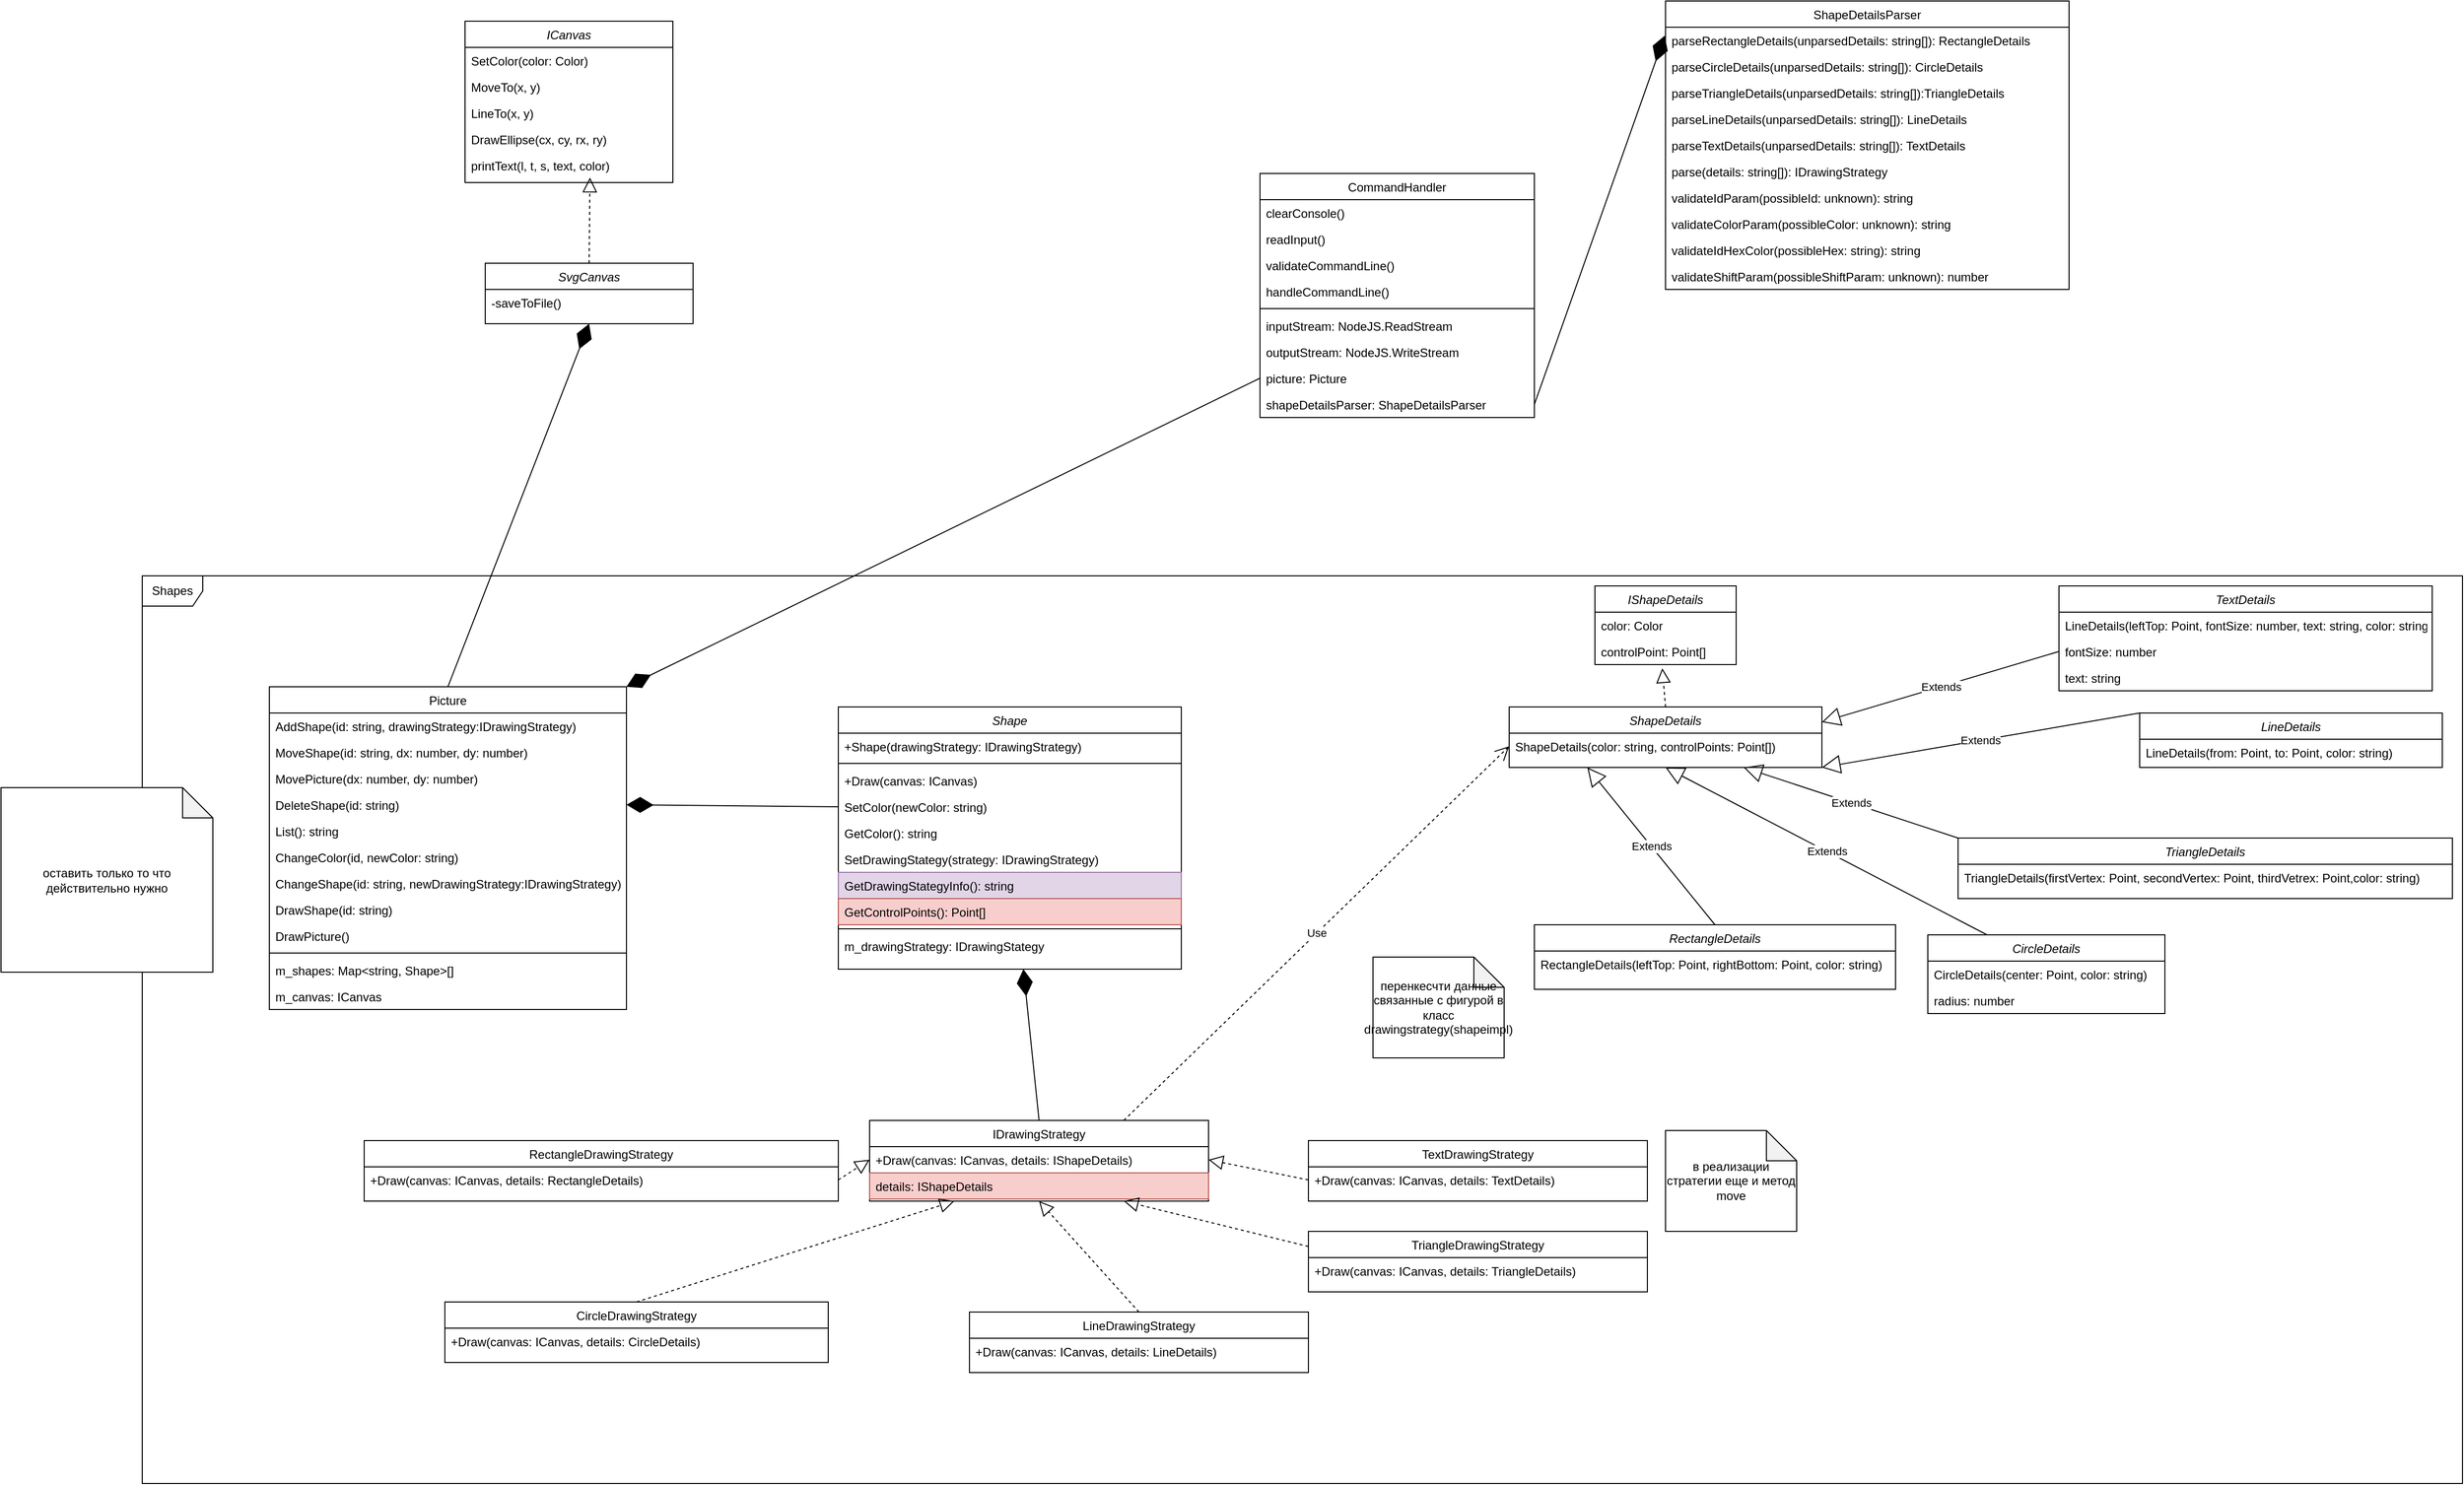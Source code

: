 <mxfile version="21.7.4" type="device">
  <diagram id="C5RBs43oDa-KdzZeNtuy" name="Page-1">
    <mxGraphModel dx="3434" dy="2462" grid="1" gridSize="10" guides="1" tooltips="1" connect="1" arrows="1" fold="1" page="1" pageScale="1" pageWidth="827" pageHeight="1169" math="0" shadow="0">
      <root>
        <mxCell id="WIyWlLk6GJQsqaUBKTNV-0" />
        <mxCell id="WIyWlLk6GJQsqaUBKTNV-1" parent="WIyWlLk6GJQsqaUBKTNV-0" />
        <mxCell id="77DUnfo4g9bUscwPN3Pd-4" value="CommandHandler" style="swimlane;fontStyle=0;align=center;verticalAlign=top;childLayout=stackLayout;horizontal=1;startSize=26;horizontalStack=0;resizeParent=1;resizeLast=0;collapsible=1;marginBottom=0;rounded=0;shadow=0;strokeWidth=1;" parent="WIyWlLk6GJQsqaUBKTNV-1" vertex="1">
          <mxGeometry x="1148" y="-249" width="272" height="242" as="geometry">
            <mxRectangle x="550" y="140" width="160" height="26" as="alternateBounds" />
          </mxGeometry>
        </mxCell>
        <mxCell id="9dJ_KLwtIfu3bxge5ECD-34" value="clearConsole()" style="text;align=left;verticalAlign=top;spacingLeft=4;spacingRight=4;overflow=hidden;rotatable=0;points=[[0,0.5],[1,0.5]];portConstraint=eastwest;" parent="77DUnfo4g9bUscwPN3Pd-4" vertex="1">
          <mxGeometry y="26" width="272" height="26" as="geometry" />
        </mxCell>
        <mxCell id="77DUnfo4g9bUscwPN3Pd-178" value="readInput()" style="text;align=left;verticalAlign=top;spacingLeft=4;spacingRight=4;overflow=hidden;rotatable=0;points=[[0,0.5],[1,0.5]];portConstraint=eastwest;" parent="77DUnfo4g9bUscwPN3Pd-4" vertex="1">
          <mxGeometry y="52" width="272" height="26" as="geometry" />
        </mxCell>
        <mxCell id="9dJ_KLwtIfu3bxge5ECD-35" value="validateCommandLine()" style="text;align=left;verticalAlign=top;spacingLeft=4;spacingRight=4;overflow=hidden;rotatable=0;points=[[0,0.5],[1,0.5]];portConstraint=eastwest;" parent="77DUnfo4g9bUscwPN3Pd-4" vertex="1">
          <mxGeometry y="78" width="272" height="26" as="geometry" />
        </mxCell>
        <mxCell id="9dJ_KLwtIfu3bxge5ECD-36" value="handleCommandLine()" style="text;align=left;verticalAlign=top;spacingLeft=4;spacingRight=4;overflow=hidden;rotatable=0;points=[[0,0.5],[1,0.5]];portConstraint=eastwest;" parent="77DUnfo4g9bUscwPN3Pd-4" vertex="1">
          <mxGeometry y="104" width="272" height="26" as="geometry" />
        </mxCell>
        <mxCell id="77DUnfo4g9bUscwPN3Pd-10" value="" style="line;html=1;strokeWidth=1;align=left;verticalAlign=middle;spacingTop=-1;spacingLeft=3;spacingRight=3;rotatable=0;labelPosition=right;points=[];portConstraint=eastwest;" parent="77DUnfo4g9bUscwPN3Pd-4" vertex="1">
          <mxGeometry y="130" width="272" height="8" as="geometry" />
        </mxCell>
        <mxCell id="77DUnfo4g9bUscwPN3Pd-5" value="inputStream: NodeJS.ReadStream" style="text;align=left;verticalAlign=top;spacingLeft=4;spacingRight=4;overflow=hidden;rotatable=0;points=[[0,0.5],[1,0.5]];portConstraint=eastwest;" parent="77DUnfo4g9bUscwPN3Pd-4" vertex="1">
          <mxGeometry y="138" width="272" height="26" as="geometry" />
        </mxCell>
        <mxCell id="9dJ_KLwtIfu3bxge5ECD-33" value="outputStream: NodeJS.WriteStream" style="text;align=left;verticalAlign=top;spacingLeft=4;spacingRight=4;overflow=hidden;rotatable=0;points=[[0,0.5],[1,0.5]];portConstraint=eastwest;" parent="77DUnfo4g9bUscwPN3Pd-4" vertex="1">
          <mxGeometry y="164" width="272" height="26" as="geometry" />
        </mxCell>
        <mxCell id="9dJ_KLwtIfu3bxge5ECD-32" value="picture: Picture" style="text;align=left;verticalAlign=top;spacingLeft=4;spacingRight=4;overflow=hidden;rotatable=0;points=[[0,0.5],[1,0.5]];portConstraint=eastwest;" parent="77DUnfo4g9bUscwPN3Pd-4" vertex="1">
          <mxGeometry y="190" width="272" height="26" as="geometry" />
        </mxCell>
        <mxCell id="77DUnfo4g9bUscwPN3Pd-169" value="shapeDetailsParser: ShapeDetailsParser" style="text;align=left;verticalAlign=top;spacingLeft=4;spacingRight=4;overflow=hidden;rotatable=0;points=[[0,0.5],[1,0.5]];portConstraint=eastwest;" parent="77DUnfo4g9bUscwPN3Pd-4" vertex="1">
          <mxGeometry y="216" width="272" height="26" as="geometry" />
        </mxCell>
        <mxCell id="77DUnfo4g9bUscwPN3Pd-20" value="Shape" style="swimlane;fontStyle=2;align=center;verticalAlign=top;childLayout=stackLayout;horizontal=1;startSize=26;horizontalStack=0;resizeParent=1;resizeLast=0;collapsible=1;marginBottom=0;rounded=0;shadow=0;strokeWidth=1;" parent="WIyWlLk6GJQsqaUBKTNV-1" vertex="1">
          <mxGeometry x="730" y="280" width="340" height="260" as="geometry">
            <mxRectangle x="230" y="140" width="160" height="26" as="alternateBounds" />
          </mxGeometry>
        </mxCell>
        <mxCell id="77DUnfo4g9bUscwPN3Pd-65" value="+Shape(drawingStrategy: IDrawingStrategy)" style="text;align=left;verticalAlign=top;spacingLeft=4;spacingRight=4;overflow=hidden;rotatable=0;points=[[0,0.5],[1,0.5]];portConstraint=eastwest;rounded=0;shadow=0;html=0;" parent="77DUnfo4g9bUscwPN3Pd-20" vertex="1">
          <mxGeometry y="26" width="340" height="26" as="geometry" />
        </mxCell>
        <mxCell id="77DUnfo4g9bUscwPN3Pd-66" value="" style="line;strokeWidth=1;fillColor=none;align=left;verticalAlign=middle;spacingTop=-1;spacingLeft=3;spacingRight=3;rotatable=0;labelPosition=right;points=[];portConstraint=eastwest;strokeColor=inherit;" parent="77DUnfo4g9bUscwPN3Pd-20" vertex="1">
          <mxGeometry y="52" width="340" height="8" as="geometry" />
        </mxCell>
        <mxCell id="77DUnfo4g9bUscwPN3Pd-63" value="+Draw(canvas: ICanvas)" style="text;align=left;verticalAlign=top;spacingLeft=4;spacingRight=4;overflow=hidden;rotatable=0;points=[[0,0.5],[1,0.5]];portConstraint=eastwest;rounded=0;shadow=0;html=0;" parent="77DUnfo4g9bUscwPN3Pd-20" vertex="1">
          <mxGeometry y="60" width="340" height="26" as="geometry" />
        </mxCell>
        <mxCell id="77DUnfo4g9bUscwPN3Pd-61" value="SetColor(newColor: string)" style="text;align=left;verticalAlign=top;spacingLeft=4;spacingRight=4;overflow=hidden;rotatable=0;points=[[0,0.5],[1,0.5]];portConstraint=eastwest;rounded=0;shadow=0;html=0;" parent="77DUnfo4g9bUscwPN3Pd-20" vertex="1">
          <mxGeometry y="86" width="340" height="26" as="geometry" />
        </mxCell>
        <mxCell id="77DUnfo4g9bUscwPN3Pd-62" value="GetColor(): string" style="text;align=left;verticalAlign=top;spacingLeft=4;spacingRight=4;overflow=hidden;rotatable=0;points=[[0,0.5],[1,0.5]];portConstraint=eastwest;rounded=0;shadow=0;html=0;" parent="77DUnfo4g9bUscwPN3Pd-20" vertex="1">
          <mxGeometry y="112" width="340" height="26" as="geometry" />
        </mxCell>
        <mxCell id="77DUnfo4g9bUscwPN3Pd-69" value="SetDrawingStategy(strategy: IDrawingStrategy)" style="text;align=left;verticalAlign=top;spacingLeft=4;spacingRight=4;overflow=hidden;rotatable=0;points=[[0,0.5],[1,0.5]];portConstraint=eastwest;rounded=0;shadow=0;html=0;" parent="77DUnfo4g9bUscwPN3Pd-20" vertex="1">
          <mxGeometry y="138" width="340" height="26" as="geometry" />
        </mxCell>
        <mxCell id="9dJ_KLwtIfu3bxge5ECD-18" value="GetDrawingStategyInfo(): string" style="text;align=left;verticalAlign=top;spacingLeft=4;spacingRight=4;overflow=hidden;rotatable=0;points=[[0,0.5],[1,0.5]];portConstraint=eastwest;rounded=0;shadow=0;html=0;fillColor=#e1d5e7;strokeColor=#9673a6;" parent="77DUnfo4g9bUscwPN3Pd-20" vertex="1">
          <mxGeometry y="164" width="340" height="26" as="geometry" />
        </mxCell>
        <mxCell id="9dJ_KLwtIfu3bxge5ECD-19" value="GetControlPoints(): Point[]" style="text;align=left;verticalAlign=top;spacingLeft=4;spacingRight=4;overflow=hidden;rotatable=0;points=[[0,0.5],[1,0.5]];portConstraint=eastwest;rounded=0;shadow=0;html=0;fillColor=#f8cecc;strokeColor=#b85450;" parent="77DUnfo4g9bUscwPN3Pd-20" vertex="1">
          <mxGeometry y="190" width="340" height="26" as="geometry" />
        </mxCell>
        <mxCell id="77DUnfo4g9bUscwPN3Pd-23" value="" style="line;html=1;strokeWidth=1;align=left;verticalAlign=middle;spacingTop=-1;spacingLeft=3;spacingRight=3;rotatable=0;labelPosition=right;points=[];portConstraint=eastwest;" parent="77DUnfo4g9bUscwPN3Pd-20" vertex="1">
          <mxGeometry y="216" width="340" height="8" as="geometry" />
        </mxCell>
        <mxCell id="77DUnfo4g9bUscwPN3Pd-25" value="m_drawingStrategy: IDrawingStategy" style="text;align=left;verticalAlign=top;spacingLeft=4;spacingRight=4;overflow=hidden;rotatable=0;points=[[0,0.5],[1,0.5]];portConstraint=eastwest;" parent="77DUnfo4g9bUscwPN3Pd-20" vertex="1">
          <mxGeometry y="224" width="340" height="26" as="geometry" />
        </mxCell>
        <mxCell id="77DUnfo4g9bUscwPN3Pd-26" value="IDrawingStrategy" style="swimlane;fontStyle=0;align=center;verticalAlign=top;childLayout=stackLayout;horizontal=1;startSize=26;horizontalStack=0;resizeParent=1;resizeLast=0;collapsible=1;marginBottom=0;rounded=0;shadow=0;strokeWidth=1;" parent="WIyWlLk6GJQsqaUBKTNV-1" vertex="1">
          <mxGeometry x="761" y="690" width="336" height="80" as="geometry">
            <mxRectangle x="550" y="140" width="160" height="26" as="alternateBounds" />
          </mxGeometry>
        </mxCell>
        <mxCell id="77DUnfo4g9bUscwPN3Pd-27" value="+Draw(canvas: ICanvas, details: IShapeDetails)" style="text;align=left;verticalAlign=top;spacingLeft=4;spacingRight=4;overflow=hidden;rotatable=0;points=[[0,0.5],[1,0.5]];portConstraint=eastwest;" parent="77DUnfo4g9bUscwPN3Pd-26" vertex="1">
          <mxGeometry y="26" width="336" height="26" as="geometry" />
        </mxCell>
        <mxCell id="77DUnfo4g9bUscwPN3Pd-166" value="details: IShapeDetails" style="text;align=left;verticalAlign=top;spacingLeft=4;spacingRight=4;overflow=hidden;rotatable=0;points=[[0,0.5],[1,0.5]];portConstraint=eastwest;fillColor=#f8cecc;strokeColor=#b85450;" parent="77DUnfo4g9bUscwPN3Pd-26" vertex="1">
          <mxGeometry y="52" width="336" height="26" as="geometry" />
        </mxCell>
        <mxCell id="77DUnfo4g9bUscwPN3Pd-35" value="" style="endArrow=diamondThin;endFill=1;endSize=24;html=1;rounded=0;exitX=0;exitY=0.5;exitDx=0;exitDy=0;entryX=1;entryY=0.5;entryDx=0;entryDy=0;" parent="WIyWlLk6GJQsqaUBKTNV-1" source="77DUnfo4g9bUscwPN3Pd-61" target="77DUnfo4g9bUscwPN3Pd-53" edge="1">
          <mxGeometry width="160" relative="1" as="geometry">
            <mxPoint x="316" y="647" as="sourcePoint" />
            <mxPoint x="410" y="380" as="targetPoint" />
          </mxGeometry>
        </mxCell>
        <mxCell id="77DUnfo4g9bUscwPN3Pd-36" value="Shapes" style="shape=umlFrame;whiteSpace=wrap;html=1;pointerEvents=0;" parent="WIyWlLk6GJQsqaUBKTNV-1" vertex="1">
          <mxGeometry x="40" y="150" width="2300" height="900" as="geometry" />
        </mxCell>
        <mxCell id="77DUnfo4g9bUscwPN3Pd-37" value="ICanvas&#xa;" style="swimlane;fontStyle=2;align=center;verticalAlign=top;childLayout=stackLayout;horizontal=1;startSize=26;horizontalStack=0;resizeParent=1;resizeLast=0;collapsible=1;marginBottom=0;rounded=0;shadow=0;strokeWidth=1;" parent="WIyWlLk6GJQsqaUBKTNV-1" vertex="1">
          <mxGeometry x="360" y="-400" width="206" height="160" as="geometry">
            <mxRectangle x="230" y="140" width="160" height="26" as="alternateBounds" />
          </mxGeometry>
        </mxCell>
        <mxCell id="77DUnfo4g9bUscwPN3Pd-38" value="SetColor(color: Color)" style="text;align=left;verticalAlign=top;spacingLeft=4;spacingRight=4;overflow=hidden;rotatable=0;points=[[0,0.5],[1,0.5]];portConstraint=eastwest;" parent="77DUnfo4g9bUscwPN3Pd-37" vertex="1">
          <mxGeometry y="26" width="206" height="26" as="geometry" />
        </mxCell>
        <mxCell id="77DUnfo4g9bUscwPN3Pd-39" value="MoveTo(x, y)" style="text;align=left;verticalAlign=top;spacingLeft=4;spacingRight=4;overflow=hidden;rotatable=0;points=[[0,0.5],[1,0.5]];portConstraint=eastwest;rounded=0;shadow=0;html=0;" parent="77DUnfo4g9bUscwPN3Pd-37" vertex="1">
          <mxGeometry y="52" width="206" height="26" as="geometry" />
        </mxCell>
        <mxCell id="77DUnfo4g9bUscwPN3Pd-42" value="LineTo(x, y)" style="text;align=left;verticalAlign=top;spacingLeft=4;spacingRight=4;overflow=hidden;rotatable=0;points=[[0,0.5],[1,0.5]];portConstraint=eastwest;rounded=0;shadow=0;html=0;" parent="77DUnfo4g9bUscwPN3Pd-37" vertex="1">
          <mxGeometry y="78" width="206" height="26" as="geometry" />
        </mxCell>
        <mxCell id="77DUnfo4g9bUscwPN3Pd-43" value="DrawEllipse(cx, cy, rx, ry)" style="text;align=left;verticalAlign=top;spacingLeft=4;spacingRight=4;overflow=hidden;rotatable=0;points=[[0,0.5],[1,0.5]];portConstraint=eastwest;rounded=0;shadow=0;html=0;" parent="77DUnfo4g9bUscwPN3Pd-37" vertex="1">
          <mxGeometry y="104" width="206" height="26" as="geometry" />
        </mxCell>
        <mxCell id="77DUnfo4g9bUscwPN3Pd-44" value="printText(l, t, s, text, color)" style="text;align=left;verticalAlign=top;spacingLeft=4;spacingRight=4;overflow=hidden;rotatable=0;points=[[0,0.5],[1,0.5]];portConstraint=eastwest;rounded=0;shadow=0;html=0;" parent="77DUnfo4g9bUscwPN3Pd-37" vertex="1">
          <mxGeometry y="130" width="206" height="26" as="geometry" />
        </mxCell>
        <mxCell id="77DUnfo4g9bUscwPN3Pd-50" value="Picture" style="swimlane;fontStyle=0;align=center;verticalAlign=top;childLayout=stackLayout;horizontal=1;startSize=26;horizontalStack=0;resizeParent=1;resizeLast=0;collapsible=1;marginBottom=0;rounded=0;shadow=0;strokeWidth=1;" parent="WIyWlLk6GJQsqaUBKTNV-1" vertex="1">
          <mxGeometry x="166" y="260" width="354" height="320" as="geometry">
            <mxRectangle x="550" y="140" width="160" height="26" as="alternateBounds" />
          </mxGeometry>
        </mxCell>
        <mxCell id="77DUnfo4g9bUscwPN3Pd-52" value="AddShape(id: string, drawingStrategy:IDrawingStrategy)" style="text;align=left;verticalAlign=top;spacingLeft=4;spacingRight=4;overflow=hidden;rotatable=0;points=[[0,0.5],[1,0.5]];portConstraint=eastwest;rounded=0;shadow=0;html=0;" parent="77DUnfo4g9bUscwPN3Pd-50" vertex="1">
          <mxGeometry y="26" width="354" height="26" as="geometry" />
        </mxCell>
        <mxCell id="77DUnfo4g9bUscwPN3Pd-93" value="MoveShape(id: string, dx: number, dy: number)" style="text;align=left;verticalAlign=top;spacingLeft=4;spacingRight=4;overflow=hidden;rotatable=0;points=[[0,0.5],[1,0.5]];portConstraint=eastwest;rounded=0;shadow=0;html=0;" parent="77DUnfo4g9bUscwPN3Pd-50" vertex="1">
          <mxGeometry y="52" width="354" height="26" as="geometry" />
        </mxCell>
        <mxCell id="77DUnfo4g9bUscwPN3Pd-94" value="MovePicture(dx: number, dy: number)" style="text;align=left;verticalAlign=top;spacingLeft=4;spacingRight=4;overflow=hidden;rotatable=0;points=[[0,0.5],[1,0.5]];portConstraint=eastwest;rounded=0;shadow=0;html=0;" parent="77DUnfo4g9bUscwPN3Pd-50" vertex="1">
          <mxGeometry y="78" width="354" height="26" as="geometry" />
        </mxCell>
        <mxCell id="77DUnfo4g9bUscwPN3Pd-53" value="DeleteShape(id: string)" style="text;align=left;verticalAlign=top;spacingLeft=4;spacingRight=4;overflow=hidden;rotatable=0;points=[[0,0.5],[1,0.5]];portConstraint=eastwest;rounded=0;shadow=0;html=0;" parent="77DUnfo4g9bUscwPN3Pd-50" vertex="1">
          <mxGeometry y="104" width="354" height="26" as="geometry" />
        </mxCell>
        <mxCell id="77DUnfo4g9bUscwPN3Pd-97" value="List(): string" style="text;align=left;verticalAlign=top;spacingLeft=4;spacingRight=4;overflow=hidden;rotatable=0;points=[[0,0.5],[1,0.5]];portConstraint=eastwest;rounded=0;shadow=0;html=0;" parent="77DUnfo4g9bUscwPN3Pd-50" vertex="1">
          <mxGeometry y="130" width="354" height="26" as="geometry" />
        </mxCell>
        <mxCell id="77DUnfo4g9bUscwPN3Pd-95" value="ChangeColor(id, newColor: string)" style="text;align=left;verticalAlign=top;spacingLeft=4;spacingRight=4;overflow=hidden;rotatable=0;points=[[0,0.5],[1,0.5]];portConstraint=eastwest;rounded=0;shadow=0;html=0;" parent="77DUnfo4g9bUscwPN3Pd-50" vertex="1">
          <mxGeometry y="156" width="354" height="26" as="geometry" />
        </mxCell>
        <mxCell id="77DUnfo4g9bUscwPN3Pd-55" value="ChangeShape(id: string, newDrawingStrategy:IDrawingStrategy)" style="text;align=left;verticalAlign=top;spacingLeft=4;spacingRight=4;overflow=hidden;rotatable=0;points=[[0,0.5],[1,0.5]];portConstraint=eastwest;rounded=0;shadow=0;html=0;" parent="77DUnfo4g9bUscwPN3Pd-50" vertex="1">
          <mxGeometry y="182" width="354" height="26" as="geometry" />
        </mxCell>
        <mxCell id="77DUnfo4g9bUscwPN3Pd-96" value="DrawShape(id: string)" style="text;align=left;verticalAlign=top;spacingLeft=4;spacingRight=4;overflow=hidden;rotatable=0;points=[[0,0.5],[1,0.5]];portConstraint=eastwest;rounded=0;shadow=0;html=0;" parent="77DUnfo4g9bUscwPN3Pd-50" vertex="1">
          <mxGeometry y="208" width="354" height="26" as="geometry" />
        </mxCell>
        <mxCell id="77DUnfo4g9bUscwPN3Pd-98" value="DrawPicture()" style="text;align=left;verticalAlign=top;spacingLeft=4;spacingRight=4;overflow=hidden;rotatable=0;points=[[0,0.5],[1,0.5]];portConstraint=eastwest;rounded=0;shadow=0;html=0;" parent="77DUnfo4g9bUscwPN3Pd-50" vertex="1">
          <mxGeometry y="234" width="354" height="26" as="geometry" />
        </mxCell>
        <mxCell id="77DUnfo4g9bUscwPN3Pd-56" value="" style="line;html=1;strokeWidth=1;align=left;verticalAlign=middle;spacingTop=-1;spacingLeft=3;spacingRight=3;rotatable=0;labelPosition=right;points=[];portConstraint=eastwest;" parent="77DUnfo4g9bUscwPN3Pd-50" vertex="1">
          <mxGeometry y="260" width="354" height="8" as="geometry" />
        </mxCell>
        <mxCell id="77DUnfo4g9bUscwPN3Pd-51" value="m_shapes: Map&lt;string, Shape&gt;[]" style="text;align=left;verticalAlign=top;spacingLeft=4;spacingRight=4;overflow=hidden;rotatable=0;points=[[0,0.5],[1,0.5]];portConstraint=eastwest;" parent="77DUnfo4g9bUscwPN3Pd-50" vertex="1">
          <mxGeometry y="268" width="354" height="26" as="geometry" />
        </mxCell>
        <mxCell id="77DUnfo4g9bUscwPN3Pd-57" value="m_canvas: ICanvas" style="text;align=left;verticalAlign=top;spacingLeft=4;spacingRight=4;overflow=hidden;rotatable=0;points=[[0,0.5],[1,0.5]];portConstraint=eastwest;" parent="77DUnfo4g9bUscwPN3Pd-50" vertex="1">
          <mxGeometry y="294" width="354" height="26" as="geometry" />
        </mxCell>
        <mxCell id="77DUnfo4g9bUscwPN3Pd-70" value="RectangleDrawingStrategy" style="swimlane;fontStyle=0;align=center;verticalAlign=top;childLayout=stackLayout;horizontal=1;startSize=26;horizontalStack=0;resizeParent=1;resizeLast=0;collapsible=1;marginBottom=0;rounded=0;shadow=0;strokeWidth=1;" parent="WIyWlLk6GJQsqaUBKTNV-1" vertex="1">
          <mxGeometry x="260" y="710" width="470" height="60" as="geometry">
            <mxRectangle x="550" y="140" width="160" height="26" as="alternateBounds" />
          </mxGeometry>
        </mxCell>
        <mxCell id="77DUnfo4g9bUscwPN3Pd-71" value="+Draw(canvas: ICanvas, details: RectangleDetails)" style="text;align=left;verticalAlign=top;spacingLeft=4;spacingRight=4;overflow=hidden;rotatable=0;points=[[0,0.5],[1,0.5]];portConstraint=eastwest;" parent="77DUnfo4g9bUscwPN3Pd-70" vertex="1">
          <mxGeometry y="26" width="470" height="26" as="geometry" />
        </mxCell>
        <mxCell id="77DUnfo4g9bUscwPN3Pd-72" value="TriangleDrawingStrategy" style="swimlane;fontStyle=0;align=center;verticalAlign=top;childLayout=stackLayout;horizontal=1;startSize=26;horizontalStack=0;resizeParent=1;resizeLast=0;collapsible=1;marginBottom=0;rounded=0;shadow=0;strokeWidth=1;" parent="WIyWlLk6GJQsqaUBKTNV-1" vertex="1">
          <mxGeometry x="1196" y="800" width="336" height="60" as="geometry">
            <mxRectangle x="550" y="140" width="160" height="26" as="alternateBounds" />
          </mxGeometry>
        </mxCell>
        <mxCell id="77DUnfo4g9bUscwPN3Pd-73" value="+Draw(canvas: ICanvas, details: TriangleDetails)" style="text;align=left;verticalAlign=top;spacingLeft=4;spacingRight=4;overflow=hidden;rotatable=0;points=[[0,0.5],[1,0.5]];portConstraint=eastwest;" parent="77DUnfo4g9bUscwPN3Pd-72" vertex="1">
          <mxGeometry y="26" width="336" height="26" as="geometry" />
        </mxCell>
        <mxCell id="77DUnfo4g9bUscwPN3Pd-74" value="CircleDrawingStrategy" style="swimlane;fontStyle=0;align=center;verticalAlign=top;childLayout=stackLayout;horizontal=1;startSize=26;horizontalStack=0;resizeParent=1;resizeLast=0;collapsible=1;marginBottom=0;rounded=0;shadow=0;strokeWidth=1;" parent="WIyWlLk6GJQsqaUBKTNV-1" vertex="1">
          <mxGeometry x="340" y="870" width="380" height="60" as="geometry">
            <mxRectangle x="550" y="140" width="160" height="26" as="alternateBounds" />
          </mxGeometry>
        </mxCell>
        <mxCell id="77DUnfo4g9bUscwPN3Pd-75" value="+Draw(canvas: ICanvas, details: CircleDetails)" style="text;align=left;verticalAlign=top;spacingLeft=4;spacingRight=4;overflow=hidden;rotatable=0;points=[[0,0.5],[1,0.5]];portConstraint=eastwest;" parent="77DUnfo4g9bUscwPN3Pd-74" vertex="1">
          <mxGeometry y="26" width="380" height="26" as="geometry" />
        </mxCell>
        <mxCell id="77DUnfo4g9bUscwPN3Pd-76" value="LineDrawingStrategy" style="swimlane;fontStyle=0;align=center;verticalAlign=top;childLayout=stackLayout;horizontal=1;startSize=26;horizontalStack=0;resizeParent=1;resizeLast=0;collapsible=1;marginBottom=0;rounded=0;shadow=0;strokeWidth=1;" parent="WIyWlLk6GJQsqaUBKTNV-1" vertex="1">
          <mxGeometry x="860" y="880" width="336" height="60" as="geometry">
            <mxRectangle x="550" y="140" width="160" height="26" as="alternateBounds" />
          </mxGeometry>
        </mxCell>
        <mxCell id="77DUnfo4g9bUscwPN3Pd-77" value="+Draw(canvas: ICanvas, details: LineDetails)" style="text;align=left;verticalAlign=top;spacingLeft=4;spacingRight=4;overflow=hidden;rotatable=0;points=[[0,0.5],[1,0.5]];portConstraint=eastwest;" parent="77DUnfo4g9bUscwPN3Pd-76" vertex="1">
          <mxGeometry y="26" width="336" height="26" as="geometry" />
        </mxCell>
        <mxCell id="77DUnfo4g9bUscwPN3Pd-78" value="TextDrawingStrategy" style="swimlane;fontStyle=0;align=center;verticalAlign=top;childLayout=stackLayout;horizontal=1;startSize=26;horizontalStack=0;resizeParent=1;resizeLast=0;collapsible=1;marginBottom=0;rounded=0;shadow=0;strokeWidth=1;" parent="WIyWlLk6GJQsqaUBKTNV-1" vertex="1">
          <mxGeometry x="1196" y="710" width="336" height="60" as="geometry">
            <mxRectangle x="550" y="140" width="160" height="26" as="alternateBounds" />
          </mxGeometry>
        </mxCell>
        <mxCell id="77DUnfo4g9bUscwPN3Pd-79" value="+Draw(canvas: ICanvas, details: TextDetails)" style="text;align=left;verticalAlign=top;spacingLeft=4;spacingRight=4;overflow=hidden;rotatable=0;points=[[0,0.5],[1,0.5]];portConstraint=eastwest;" parent="77DUnfo4g9bUscwPN3Pd-78" vertex="1">
          <mxGeometry y="26" width="336" height="26" as="geometry" />
        </mxCell>
        <mxCell id="77DUnfo4g9bUscwPN3Pd-81" value="" style="endArrow=block;dashed=1;endFill=0;endSize=12;html=1;rounded=0;exitX=1;exitY=0.5;exitDx=0;exitDy=0;entryX=0;entryY=0.5;entryDx=0;entryDy=0;" parent="WIyWlLk6GJQsqaUBKTNV-1" source="77DUnfo4g9bUscwPN3Pd-71" target="77DUnfo4g9bUscwPN3Pd-27" edge="1">
          <mxGeometry width="160" relative="1" as="geometry">
            <mxPoint x="801" y="660" as="sourcePoint" />
            <mxPoint x="961" y="660" as="targetPoint" />
          </mxGeometry>
        </mxCell>
        <mxCell id="77DUnfo4g9bUscwPN3Pd-84" value="" style="endArrow=block;dashed=1;endFill=0;endSize=12;html=1;rounded=0;exitX=0.5;exitY=0;exitDx=0;exitDy=0;entryX=0.25;entryY=1;entryDx=0;entryDy=0;" parent="WIyWlLk6GJQsqaUBKTNV-1" source="77DUnfo4g9bUscwPN3Pd-74" target="77DUnfo4g9bUscwPN3Pd-26" edge="1">
          <mxGeometry width="160" relative="1" as="geometry">
            <mxPoint x="761" y="890" as="sourcePoint" />
            <mxPoint x="921" y="890" as="targetPoint" />
          </mxGeometry>
        </mxCell>
        <mxCell id="77DUnfo4g9bUscwPN3Pd-85" value="" style="endArrow=block;dashed=1;endFill=0;endSize=12;html=1;rounded=0;exitX=0.5;exitY=0;exitDx=0;exitDy=0;entryX=0.5;entryY=1;entryDx=0;entryDy=0;" parent="WIyWlLk6GJQsqaUBKTNV-1" source="77DUnfo4g9bUscwPN3Pd-76" target="77DUnfo4g9bUscwPN3Pd-26" edge="1">
          <mxGeometry width="160" relative="1" as="geometry">
            <mxPoint x="881" y="855" as="sourcePoint" />
            <mxPoint x="1097" y="790" as="targetPoint" />
          </mxGeometry>
        </mxCell>
        <mxCell id="77DUnfo4g9bUscwPN3Pd-86" value="" style="endArrow=block;dashed=1;endFill=0;endSize=12;html=1;rounded=0;exitX=0;exitY=0.25;exitDx=0;exitDy=0;entryX=0.75;entryY=1;entryDx=0;entryDy=0;" parent="WIyWlLk6GJQsqaUBKTNV-1" source="77DUnfo4g9bUscwPN3Pd-72" target="77DUnfo4g9bUscwPN3Pd-26" edge="1">
          <mxGeometry width="160" relative="1" as="geometry">
            <mxPoint x="1019" y="910" as="sourcePoint" />
            <mxPoint x="939" y="790" as="targetPoint" />
          </mxGeometry>
        </mxCell>
        <mxCell id="77DUnfo4g9bUscwPN3Pd-87" value="" style="endArrow=block;dashed=1;endFill=0;endSize=12;html=1;rounded=0;exitX=0;exitY=0.5;exitDx=0;exitDy=0;entryX=1;entryY=0.5;entryDx=0;entryDy=0;" parent="WIyWlLk6GJQsqaUBKTNV-1" source="77DUnfo4g9bUscwPN3Pd-79" target="77DUnfo4g9bUscwPN3Pd-27" edge="1">
          <mxGeometry width="160" relative="1" as="geometry">
            <mxPoint x="1307" y="840" as="sourcePoint" />
            <mxPoint x="1023" y="790" as="targetPoint" />
          </mxGeometry>
        </mxCell>
        <mxCell id="77DUnfo4g9bUscwPN3Pd-112" value="" style="endArrow=diamondThin;endFill=1;endSize=24;html=1;rounded=0;exitX=0.5;exitY=0;exitDx=0;exitDy=0;entryX=0.5;entryY=1;entryDx=0;entryDy=0;" parent="WIyWlLk6GJQsqaUBKTNV-1" source="77DUnfo4g9bUscwPN3Pd-50" target="FIrnd4QuEluiaEs7mWFy-2" edge="1">
          <mxGeometry width="160" relative="1" as="geometry">
            <mxPoint x="1560" y="219" as="sourcePoint" />
            <mxPoint x="346.766" y="32.86" as="targetPoint" />
          </mxGeometry>
        </mxCell>
        <mxCell id="77DUnfo4g9bUscwPN3Pd-114" value="" style="endArrow=diamondThin;endFill=1;endSize=24;html=1;rounded=0;exitX=0.5;exitY=0;exitDx=0;exitDy=0;" parent="WIyWlLk6GJQsqaUBKTNV-1" source="77DUnfo4g9bUscwPN3Pd-26" edge="1" target="77DUnfo4g9bUscwPN3Pd-20">
          <mxGeometry width="160" relative="1" as="geometry">
            <mxPoint x="750" y="590" as="sourcePoint" />
            <mxPoint x="929.02" y="558.99" as="targetPoint" />
          </mxGeometry>
        </mxCell>
        <mxCell id="77DUnfo4g9bUscwPN3Pd-121" value="RectangleDetails" style="swimlane;fontStyle=2;align=center;verticalAlign=top;childLayout=stackLayout;horizontal=1;startSize=26;horizontalStack=0;resizeParent=1;resizeLast=0;collapsible=1;marginBottom=0;rounded=0;shadow=0;strokeWidth=1;" parent="WIyWlLk6GJQsqaUBKTNV-1" vertex="1">
          <mxGeometry x="1420" y="496" width="358" height="64" as="geometry">
            <mxRectangle x="230" y="140" width="160" height="26" as="alternateBounds" />
          </mxGeometry>
        </mxCell>
        <mxCell id="77DUnfo4g9bUscwPN3Pd-130" value="RectangleDetails(leftTop: Point, rightBottom: Point, color: string)" style="text;align=left;verticalAlign=top;spacingLeft=4;spacingRight=4;overflow=hidden;rotatable=0;points=[[0,0.5],[1,0.5]];portConstraint=eastwest;" parent="77DUnfo4g9bUscwPN3Pd-121" vertex="1">
          <mxGeometry y="26" width="358" height="26" as="geometry" />
        </mxCell>
        <mxCell id="77DUnfo4g9bUscwPN3Pd-133" value="CircleDetails" style="swimlane;fontStyle=2;align=center;verticalAlign=top;childLayout=stackLayout;horizontal=1;startSize=26;horizontalStack=0;resizeParent=1;resizeLast=0;collapsible=1;marginBottom=0;rounded=0;shadow=0;strokeWidth=1;" parent="WIyWlLk6GJQsqaUBKTNV-1" vertex="1">
          <mxGeometry x="1810" y="506" width="235" height="78" as="geometry">
            <mxRectangle x="230" y="140" width="160" height="26" as="alternateBounds" />
          </mxGeometry>
        </mxCell>
        <mxCell id="77DUnfo4g9bUscwPN3Pd-134" value="CircleDetails(center: Point, color: string)" style="text;align=left;verticalAlign=top;spacingLeft=4;spacingRight=4;overflow=hidden;rotatable=0;points=[[0,0.5],[1,0.5]];portConstraint=eastwest;" parent="77DUnfo4g9bUscwPN3Pd-133" vertex="1">
          <mxGeometry y="26" width="235" height="26" as="geometry" />
        </mxCell>
        <mxCell id="9dJ_KLwtIfu3bxge5ECD-12" value="radius: number" style="text;align=left;verticalAlign=top;spacingLeft=4;spacingRight=4;overflow=hidden;rotatable=0;points=[[0,0.5],[1,0.5]];portConstraint=eastwest;" parent="77DUnfo4g9bUscwPN3Pd-133" vertex="1">
          <mxGeometry y="52" width="235" height="26" as="geometry" />
        </mxCell>
        <mxCell id="77DUnfo4g9bUscwPN3Pd-138" value="TriangleDetails" style="swimlane;fontStyle=2;align=center;verticalAlign=top;childLayout=stackLayout;horizontal=1;startSize=26;horizontalStack=0;resizeParent=1;resizeLast=0;collapsible=1;marginBottom=0;rounded=0;shadow=0;strokeWidth=1;" parent="WIyWlLk6GJQsqaUBKTNV-1" vertex="1">
          <mxGeometry x="1840" y="410" width="490" height="60" as="geometry">
            <mxRectangle x="230" y="140" width="160" height="26" as="alternateBounds" />
          </mxGeometry>
        </mxCell>
        <mxCell id="77DUnfo4g9bUscwPN3Pd-139" value="TriangleDetails(firstVertex: Point, secondVertex: Point, thirdVetrex: Point,color: string)" style="text;align=left;verticalAlign=top;spacingLeft=4;spacingRight=4;overflow=hidden;rotatable=0;points=[[0,0.5],[1,0.5]];portConstraint=eastwest;" parent="77DUnfo4g9bUscwPN3Pd-138" vertex="1">
          <mxGeometry y="26" width="490" height="26" as="geometry" />
        </mxCell>
        <mxCell id="77DUnfo4g9bUscwPN3Pd-145" value="ShapeDetails" style="swimlane;fontStyle=2;align=center;verticalAlign=top;childLayout=stackLayout;horizontal=1;startSize=26;horizontalStack=0;resizeParent=1;resizeLast=0;collapsible=1;marginBottom=0;rounded=0;shadow=0;strokeWidth=1;" parent="WIyWlLk6GJQsqaUBKTNV-1" vertex="1">
          <mxGeometry x="1395" y="280" width="310" height="60" as="geometry">
            <mxRectangle x="230" y="140" width="160" height="26" as="alternateBounds" />
          </mxGeometry>
        </mxCell>
        <mxCell id="FIrnd4QuEluiaEs7mWFy-10" value="ShapeDetails(color: string, controlPoints: Point[])" style="text;align=left;verticalAlign=top;spacingLeft=4;spacingRight=4;overflow=hidden;rotatable=0;points=[[0,0.5],[1,0.5]];portConstraint=eastwest;" parent="77DUnfo4g9bUscwPN3Pd-145" vertex="1">
          <mxGeometry y="26" width="310" height="26" as="geometry" />
        </mxCell>
        <mxCell id="77DUnfo4g9bUscwPN3Pd-149" value="LineDetails" style="swimlane;fontStyle=2;align=center;verticalAlign=top;childLayout=stackLayout;horizontal=1;startSize=26;horizontalStack=0;resizeParent=1;resizeLast=0;collapsible=1;marginBottom=0;rounded=0;shadow=0;strokeWidth=1;" parent="WIyWlLk6GJQsqaUBKTNV-1" vertex="1">
          <mxGeometry x="2020" y="286" width="300" height="54" as="geometry">
            <mxRectangle x="230" y="140" width="160" height="26" as="alternateBounds" />
          </mxGeometry>
        </mxCell>
        <mxCell id="9dJ_KLwtIfu3bxge5ECD-15" value="LineDetails(from: Point, to: Point, color: string)" style="text;align=left;verticalAlign=top;spacingLeft=4;spacingRight=4;overflow=hidden;rotatable=0;points=[[0,0.5],[1,0.5]];portConstraint=eastwest;" parent="77DUnfo4g9bUscwPN3Pd-149" vertex="1">
          <mxGeometry y="26" width="300" height="26" as="geometry" />
        </mxCell>
        <mxCell id="77DUnfo4g9bUscwPN3Pd-154" value="TextDetails" style="swimlane;fontStyle=2;align=center;verticalAlign=top;childLayout=stackLayout;horizontal=1;startSize=26;horizontalStack=0;resizeParent=1;resizeLast=0;collapsible=1;marginBottom=0;rounded=0;shadow=0;strokeWidth=1;" parent="WIyWlLk6GJQsqaUBKTNV-1" vertex="1">
          <mxGeometry x="1940" y="160" width="370" height="104" as="geometry">
            <mxRectangle x="230" y="140" width="160" height="26" as="alternateBounds" />
          </mxGeometry>
        </mxCell>
        <mxCell id="9dJ_KLwtIfu3bxge5ECD-16" value="LineDetails(leftTop: Point, fontSize: number, text: string, color: string)" style="text;align=left;verticalAlign=top;spacingLeft=4;spacingRight=4;overflow=hidden;rotatable=0;points=[[0,0.5],[1,0.5]];portConstraint=eastwest;" parent="77DUnfo4g9bUscwPN3Pd-154" vertex="1">
          <mxGeometry y="26" width="370" height="26" as="geometry" />
        </mxCell>
        <mxCell id="77DUnfo4g9bUscwPN3Pd-155" value="fontSize: number" style="text;align=left;verticalAlign=top;spacingLeft=4;spacingRight=4;overflow=hidden;rotatable=0;points=[[0,0.5],[1,0.5]];portConstraint=eastwest;" parent="77DUnfo4g9bUscwPN3Pd-154" vertex="1">
          <mxGeometry y="52" width="370" height="26" as="geometry" />
        </mxCell>
        <mxCell id="77DUnfo4g9bUscwPN3Pd-156" value="text: string" style="text;align=left;verticalAlign=top;spacingLeft=4;spacingRight=4;overflow=hidden;rotatable=0;points=[[0,0.5],[1,0.5]];portConstraint=eastwest;" parent="77DUnfo4g9bUscwPN3Pd-154" vertex="1">
          <mxGeometry y="78" width="370" height="26" as="geometry" />
        </mxCell>
        <mxCell id="77DUnfo4g9bUscwPN3Pd-173" value="ShapeDetailsParser" style="swimlane;fontStyle=0;align=center;verticalAlign=top;childLayout=stackLayout;horizontal=1;startSize=26;horizontalStack=0;resizeParent=1;resizeLast=0;collapsible=1;marginBottom=0;rounded=0;shadow=0;strokeWidth=1;" parent="WIyWlLk6GJQsqaUBKTNV-1" vertex="1">
          <mxGeometry x="1550" y="-420" width="400" height="286" as="geometry">
            <mxRectangle x="550" y="140" width="160" height="26" as="alternateBounds" />
          </mxGeometry>
        </mxCell>
        <mxCell id="77DUnfo4g9bUscwPN3Pd-175" value="parseRectangleDetails(unparsedDetails: string[]): RectangleDetails" style="text;align=left;verticalAlign=top;spacingLeft=4;spacingRight=4;overflow=hidden;rotatable=0;points=[[0,0.5],[1,0.5]];portConstraint=eastwest;" parent="77DUnfo4g9bUscwPN3Pd-173" vertex="1">
          <mxGeometry y="26" width="400" height="26" as="geometry" />
        </mxCell>
        <mxCell id="9dJ_KLwtIfu3bxge5ECD-21" value="parseCircleDetails(unparsedDetails: string[]): CircleDetails" style="text;align=left;verticalAlign=top;spacingLeft=4;spacingRight=4;overflow=hidden;rotatable=0;points=[[0,0.5],[1,0.5]];portConstraint=eastwest;" parent="77DUnfo4g9bUscwPN3Pd-173" vertex="1">
          <mxGeometry y="52" width="400" height="26" as="geometry" />
        </mxCell>
        <mxCell id="9dJ_KLwtIfu3bxge5ECD-22" value="parseTriangleDetails(unparsedDetails: string[]):TriangleDetails" style="text;align=left;verticalAlign=top;spacingLeft=4;spacingRight=4;overflow=hidden;rotatable=0;points=[[0,0.5],[1,0.5]];portConstraint=eastwest;" parent="77DUnfo4g9bUscwPN3Pd-173" vertex="1">
          <mxGeometry y="78" width="400" height="26" as="geometry" />
        </mxCell>
        <mxCell id="9dJ_KLwtIfu3bxge5ECD-23" value="parseLineDetails(unparsedDetails: string[]): LineDetails" style="text;align=left;verticalAlign=top;spacingLeft=4;spacingRight=4;overflow=hidden;rotatable=0;points=[[0,0.5],[1,0.5]];portConstraint=eastwest;" parent="77DUnfo4g9bUscwPN3Pd-173" vertex="1">
          <mxGeometry y="104" width="400" height="26" as="geometry" />
        </mxCell>
        <mxCell id="9dJ_KLwtIfu3bxge5ECD-24" value="parseTextDetails(unparsedDetails: string[]): TextDetails" style="text;align=left;verticalAlign=top;spacingLeft=4;spacingRight=4;overflow=hidden;rotatable=0;points=[[0,0.5],[1,0.5]];portConstraint=eastwest;" parent="77DUnfo4g9bUscwPN3Pd-173" vertex="1">
          <mxGeometry y="130" width="400" height="26" as="geometry" />
        </mxCell>
        <mxCell id="9dJ_KLwtIfu3bxge5ECD-27" value="parse(details: string[]): IDrawingStrategy" style="text;align=left;verticalAlign=top;spacingLeft=4;spacingRight=4;overflow=hidden;rotatable=0;points=[[0,0.5],[1,0.5]];portConstraint=eastwest;" parent="77DUnfo4g9bUscwPN3Pd-173" vertex="1">
          <mxGeometry y="156" width="400" height="26" as="geometry" />
        </mxCell>
        <mxCell id="9dJ_KLwtIfu3bxge5ECD-28" value="validateIdParam(possibleId: unknown): string" style="text;align=left;verticalAlign=top;spacingLeft=4;spacingRight=4;overflow=hidden;rotatable=0;points=[[0,0.5],[1,0.5]];portConstraint=eastwest;" parent="77DUnfo4g9bUscwPN3Pd-173" vertex="1">
          <mxGeometry y="182" width="400" height="26" as="geometry" />
        </mxCell>
        <mxCell id="9dJ_KLwtIfu3bxge5ECD-29" value="validateColorParam(possibleColor: unknown): string" style="text;align=left;verticalAlign=top;spacingLeft=4;spacingRight=4;overflow=hidden;rotatable=0;points=[[0,0.5],[1,0.5]];portConstraint=eastwest;" parent="77DUnfo4g9bUscwPN3Pd-173" vertex="1">
          <mxGeometry y="208" width="400" height="26" as="geometry" />
        </mxCell>
        <mxCell id="9dJ_KLwtIfu3bxge5ECD-30" value="validateIdHexColor(possibleHex: string): string" style="text;align=left;verticalAlign=top;spacingLeft=4;spacingRight=4;overflow=hidden;rotatable=0;points=[[0,0.5],[1,0.5]];portConstraint=eastwest;" parent="77DUnfo4g9bUscwPN3Pd-173" vertex="1">
          <mxGeometry y="234" width="400" height="26" as="geometry" />
        </mxCell>
        <mxCell id="9dJ_KLwtIfu3bxge5ECD-31" value="validateShiftParam(possibleShiftParam: unknown): number" style="text;align=left;verticalAlign=top;spacingLeft=4;spacingRight=4;overflow=hidden;rotatable=0;points=[[0,0.5],[1,0.5]];portConstraint=eastwest;" parent="77DUnfo4g9bUscwPN3Pd-173" vertex="1">
          <mxGeometry y="260" width="400" height="26" as="geometry" />
        </mxCell>
        <mxCell id="77DUnfo4g9bUscwPN3Pd-179" value="" style="endArrow=diamondThin;endFill=1;endSize=24;html=1;rounded=0;exitX=1;exitY=0.5;exitDx=0;exitDy=0;entryX=-0.002;entryY=0.12;entryDx=0;entryDy=0;entryPerimeter=0;" parent="WIyWlLk6GJQsqaUBKTNV-1" source="77DUnfo4g9bUscwPN3Pd-169" target="77DUnfo4g9bUscwPN3Pd-173" edge="1">
          <mxGeometry width="160" relative="1" as="geometry">
            <mxPoint x="930" y="50" as="sourcePoint" />
            <mxPoint x="1090" y="50" as="targetPoint" />
          </mxGeometry>
        </mxCell>
        <mxCell id="FIrnd4QuEluiaEs7mWFy-2" value="SvgCanvas" style="swimlane;fontStyle=2;align=center;verticalAlign=top;childLayout=stackLayout;horizontal=1;startSize=26;horizontalStack=0;resizeParent=1;resizeLast=0;collapsible=1;marginBottom=0;rounded=0;shadow=0;strokeWidth=1;" parent="WIyWlLk6GJQsqaUBKTNV-1" vertex="1">
          <mxGeometry x="380" y="-160" width="206" height="60" as="geometry">
            <mxRectangle x="230" y="140" width="160" height="26" as="alternateBounds" />
          </mxGeometry>
        </mxCell>
        <mxCell id="9dJ_KLwtIfu3bxge5ECD-20" value="-saveToFile()" style="text;align=left;verticalAlign=top;spacingLeft=4;spacingRight=4;overflow=hidden;rotatable=0;points=[[0,0.5],[1,0.5]];portConstraint=eastwest;rounded=0;shadow=0;html=0;" parent="FIrnd4QuEluiaEs7mWFy-2" vertex="1">
          <mxGeometry y="26" width="206" height="26" as="geometry" />
        </mxCell>
        <mxCell id="FIrnd4QuEluiaEs7mWFy-8" value="" style="endArrow=block;dashed=1;endFill=0;endSize=12;html=1;rounded=0;exitX=0.5;exitY=0;exitDx=0;exitDy=0;entryX=0.601;entryY=0.967;entryDx=0;entryDy=0;entryPerimeter=0;" parent="WIyWlLk6GJQsqaUBKTNV-1" source="FIrnd4QuEluiaEs7mWFy-2" target="77DUnfo4g9bUscwPN3Pd-44" edge="1">
          <mxGeometry width="160" relative="1" as="geometry">
            <mxPoint x="514" y="-18" as="sourcePoint" />
            <mxPoint x="415" y="-84" as="targetPoint" />
          </mxGeometry>
        </mxCell>
        <mxCell id="9dJ_KLwtIfu3bxge5ECD-1" value="IShapeDetails" style="swimlane;fontStyle=2;align=center;verticalAlign=top;childLayout=stackLayout;horizontal=1;startSize=26;horizontalStack=0;resizeParent=1;resizeLast=0;collapsible=1;marginBottom=0;rounded=0;shadow=0;strokeWidth=1;" parent="WIyWlLk6GJQsqaUBKTNV-1" vertex="1">
          <mxGeometry x="1480" y="160" width="140" height="78" as="geometry">
            <mxRectangle x="230" y="140" width="160" height="26" as="alternateBounds" />
          </mxGeometry>
        </mxCell>
        <mxCell id="9dJ_KLwtIfu3bxge5ECD-2" value="color: Color" style="text;align=left;verticalAlign=top;spacingLeft=4;spacingRight=4;overflow=hidden;rotatable=0;points=[[0,0.5],[1,0.5]];portConstraint=eastwest;" parent="9dJ_KLwtIfu3bxge5ECD-1" vertex="1">
          <mxGeometry y="26" width="140" height="26" as="geometry" />
        </mxCell>
        <mxCell id="9dJ_KLwtIfu3bxge5ECD-4" value="controlPoint: Point[]" style="text;align=left;verticalAlign=top;spacingLeft=4;spacingRight=4;overflow=hidden;rotatable=0;points=[[0,0.5],[1,0.5]];portConstraint=eastwest;" parent="9dJ_KLwtIfu3bxge5ECD-1" vertex="1">
          <mxGeometry y="52" width="140" height="26" as="geometry" />
        </mxCell>
        <mxCell id="9dJ_KLwtIfu3bxge5ECD-5" value="Extends" style="endArrow=block;endSize=16;endFill=0;html=1;entryX=1;entryY=0.25;entryDx=0;entryDy=0;exitX=0;exitY=0.5;exitDx=0;exitDy=0;" parent="WIyWlLk6GJQsqaUBKTNV-1" source="77DUnfo4g9bUscwPN3Pd-155" target="77DUnfo4g9bUscwPN3Pd-145" edge="1">
          <mxGeometry width="160" relative="1" as="geometry">
            <mxPoint x="1560" y="340" as="sourcePoint" />
            <mxPoint x="1563" y="248" as="targetPoint" />
          </mxGeometry>
        </mxCell>
        <mxCell id="9dJ_KLwtIfu3bxge5ECD-6" value="" style="endArrow=block;dashed=1;endFill=0;endSize=12;html=1;rounded=0;exitX=0.5;exitY=0;exitDx=0;exitDy=0;entryX=0.477;entryY=1.144;entryDx=0;entryDy=0;entryPerimeter=0;" parent="WIyWlLk6GJQsqaUBKTNV-1" source="77DUnfo4g9bUscwPN3Pd-145" target="9dJ_KLwtIfu3bxge5ECD-4" edge="1">
          <mxGeometry width="160" relative="1" as="geometry">
            <mxPoint x="1850" y="439" as="sourcePoint" />
            <mxPoint x="1715" y="400" as="targetPoint" />
          </mxGeometry>
        </mxCell>
        <mxCell id="9dJ_KLwtIfu3bxge5ECD-7" value="Extends" style="endArrow=block;endSize=16;endFill=0;html=1;entryX=1;entryY=1;entryDx=0;entryDy=0;exitX=0;exitY=0;exitDx=0;exitDy=0;" parent="WIyWlLk6GJQsqaUBKTNV-1" source="77DUnfo4g9bUscwPN3Pd-149" target="77DUnfo4g9bUscwPN3Pd-145" edge="1">
          <mxGeometry width="160" relative="1" as="geometry">
            <mxPoint x="1950" y="229" as="sourcePoint" />
            <mxPoint x="1715" y="305" as="targetPoint" />
          </mxGeometry>
        </mxCell>
        <mxCell id="9dJ_KLwtIfu3bxge5ECD-8" value="Extends" style="endArrow=block;endSize=16;endFill=0;html=1;entryX=0.75;entryY=1;entryDx=0;entryDy=0;exitX=0;exitY=0;exitDx=0;exitDy=0;" parent="WIyWlLk6GJQsqaUBKTNV-1" source="77DUnfo4g9bUscwPN3Pd-138" target="77DUnfo4g9bUscwPN3Pd-145" edge="1">
          <mxGeometry width="160" relative="1" as="geometry">
            <mxPoint x="1850" y="400" as="sourcePoint" />
            <mxPoint x="1715" y="350" as="targetPoint" />
          </mxGeometry>
        </mxCell>
        <mxCell id="9dJ_KLwtIfu3bxge5ECD-9" value="Extends" style="endArrow=block;endSize=16;endFill=0;html=1;entryX=0.5;entryY=1;entryDx=0;entryDy=0;exitX=0.25;exitY=0;exitDx=0;exitDy=0;" parent="WIyWlLk6GJQsqaUBKTNV-1" source="77DUnfo4g9bUscwPN3Pd-133" target="77DUnfo4g9bUscwPN3Pd-145" edge="1">
          <mxGeometry width="160" relative="1" as="geometry">
            <mxPoint x="1850" y="520" as="sourcePoint" />
            <mxPoint x="1638" y="350" as="targetPoint" />
          </mxGeometry>
        </mxCell>
        <mxCell id="9dJ_KLwtIfu3bxge5ECD-10" value="Extends" style="endArrow=block;endSize=16;endFill=0;html=1;entryX=0.25;entryY=1;entryDx=0;entryDy=0;exitX=0.5;exitY=0;exitDx=0;exitDy=0;" parent="WIyWlLk6GJQsqaUBKTNV-1" source="77DUnfo4g9bUscwPN3Pd-121" target="77DUnfo4g9bUscwPN3Pd-145" edge="1">
          <mxGeometry width="160" relative="1" as="geometry">
            <mxPoint x="1695" y="430" as="sourcePoint" />
            <mxPoint x="1560" y="350" as="targetPoint" />
          </mxGeometry>
        </mxCell>
        <mxCell id="9dJ_KLwtIfu3bxge5ECD-17" value="Use" style="endArrow=open;endSize=12;dashed=1;html=1;exitX=0.75;exitY=0;exitDx=0;exitDy=0;entryX=0;entryY=0.5;entryDx=0;entryDy=0;" parent="WIyWlLk6GJQsqaUBKTNV-1" source="77DUnfo4g9bUscwPN3Pd-26" target="FIrnd4QuEluiaEs7mWFy-10" edge="1">
          <mxGeometry width="160" relative="1" as="geometry">
            <mxPoint x="139" y="350" as="sourcePoint" />
            <mxPoint x="440" y="218" as="targetPoint" />
          </mxGeometry>
        </mxCell>
        <mxCell id="9dJ_KLwtIfu3bxge5ECD-37" value="" style="endArrow=diamondThin;endFill=1;endSize=24;html=1;rounded=0;exitX=0;exitY=0.5;exitDx=0;exitDy=0;entryX=1;entryY=0;entryDx=0;entryDy=0;" parent="WIyWlLk6GJQsqaUBKTNV-1" source="9dJ_KLwtIfu3bxge5ECD-32" target="77DUnfo4g9bUscwPN3Pd-50" edge="1">
          <mxGeometry width="160" relative="1" as="geometry">
            <mxPoint x="700" y="389" as="sourcePoint" />
            <mxPoint x="530" y="387" as="targetPoint" />
          </mxGeometry>
        </mxCell>
        <mxCell id="ZSo2zandG9crzWV8YjFn-0" value="перенкесчти данные связанные с фигурой в класс drawingstrategy(shapeimpl)" style="shape=note;whiteSpace=wrap;html=1;backgroundOutline=1;darkOpacity=0.05;" vertex="1" parent="WIyWlLk6GJQsqaUBKTNV-1">
          <mxGeometry x="1260" y="528" width="130" height="100" as="geometry" />
        </mxCell>
        <mxCell id="ZSo2zandG9crzWV8YjFn-1" value="в реализации стратегии еще и метод move" style="shape=note;whiteSpace=wrap;html=1;backgroundOutline=1;darkOpacity=0.05;" vertex="1" parent="WIyWlLk6GJQsqaUBKTNV-1">
          <mxGeometry x="1550" y="700" width="130" height="100" as="geometry" />
        </mxCell>
        <mxCell id="ZSo2zandG9crzWV8YjFn-9" value="оставить только то что действительно нужно" style="shape=note;whiteSpace=wrap;html=1;backgroundOutline=1;darkOpacity=0.05;" vertex="1" parent="WIyWlLk6GJQsqaUBKTNV-1">
          <mxGeometry x="-100" y="360" width="210" height="183" as="geometry" />
        </mxCell>
      </root>
    </mxGraphModel>
  </diagram>
</mxfile>
